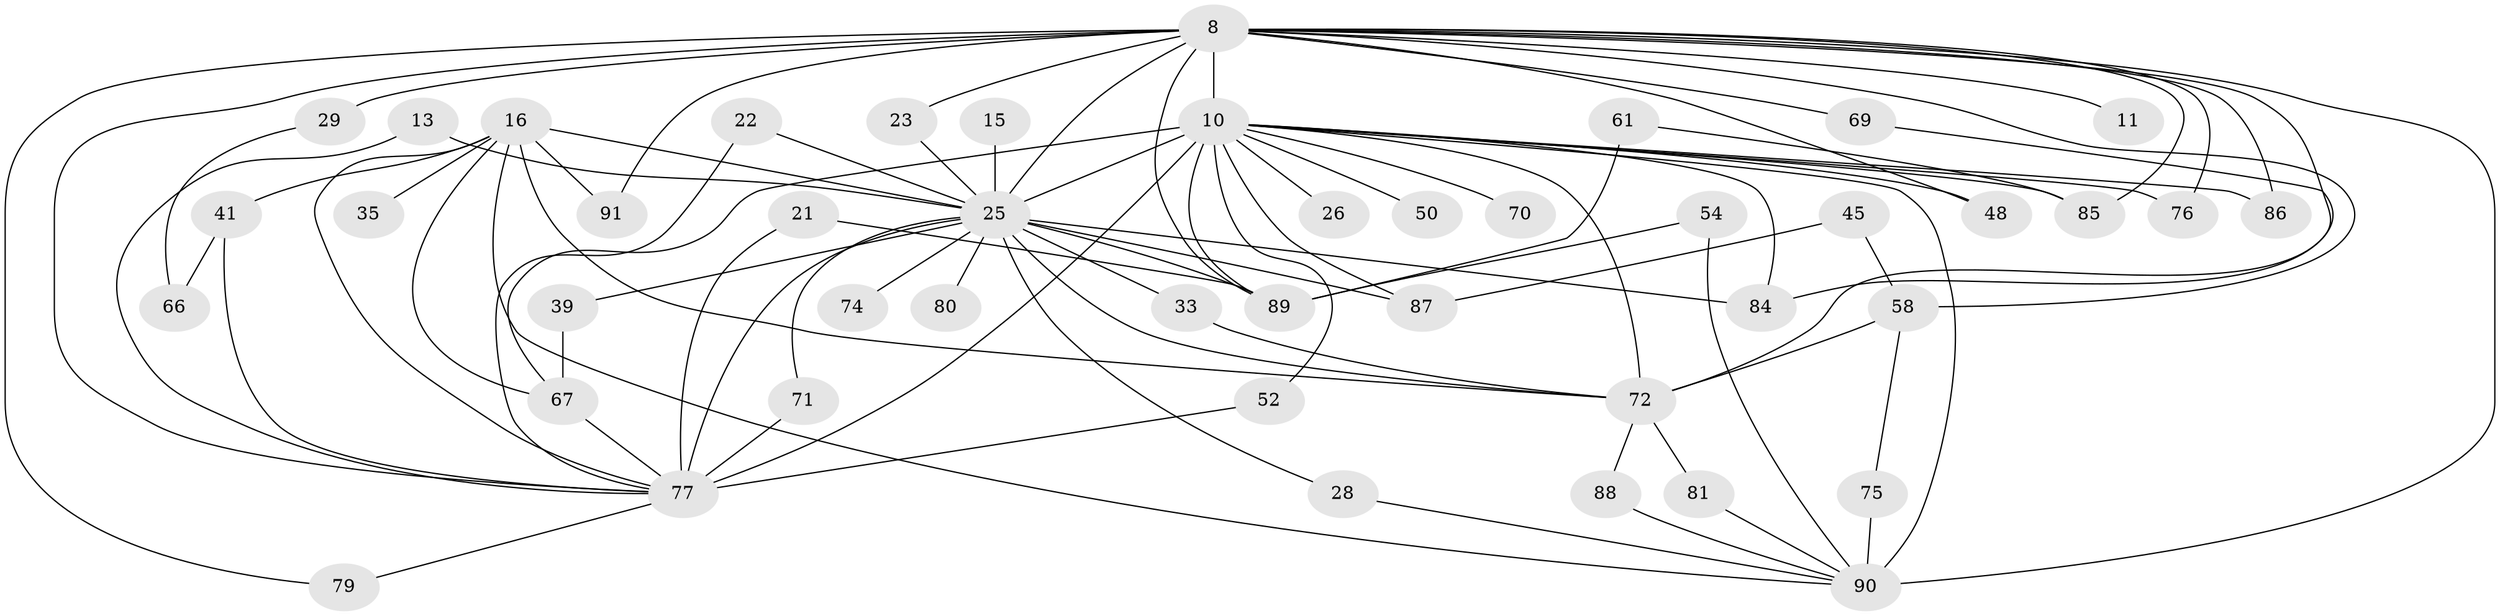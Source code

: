 // original degree distribution, {19: 0.02197802197802198, 13: 0.01098901098901099, 23: 0.01098901098901099, 17: 0.01098901098901099, 24: 0.01098901098901099, 14: 0.01098901098901099, 20: 0.01098901098901099, 18: 0.01098901098901099, 15: 0.01098901098901099, 2: 0.4945054945054945, 5: 0.02197802197802198, 6: 0.02197802197802198, 7: 0.01098901098901099, 4: 0.0989010989010989, 9: 0.01098901098901099, 3: 0.21978021978021978, 8: 0.01098901098901099}
// Generated by graph-tools (version 1.1) at 2025/46/03/09/25 04:46:16]
// undirected, 45 vertices, 84 edges
graph export_dot {
graph [start="1"]
  node [color=gray90,style=filled];
  8 [super="+4"];
  10 [super="+7+9"];
  11;
  13;
  15;
  16 [super="+14"];
  21;
  22;
  23;
  25 [super="+6"];
  26;
  28;
  29;
  33;
  35;
  39;
  41 [super="+37"];
  45;
  48;
  50;
  52;
  54;
  58 [super="+19+18"];
  61;
  66;
  67 [super="+43+56+62"];
  69;
  70;
  71;
  72 [super="+51+64"];
  74;
  75;
  76;
  77 [super="+46+5"];
  79;
  80;
  81;
  84 [super="+73+82"];
  85 [super="+38+68"];
  86 [super="+59+53"];
  87 [super="+49"];
  88 [super="+44"];
  89 [super="+34+83+65"];
  90 [super="+78"];
  91;
  8 -- 10 [weight=8];
  8 -- 11 [weight=2];
  8 -- 23;
  8 -- 29 [weight=2];
  8 -- 79;
  8 -- 91;
  8 -- 69;
  8 -- 76;
  8 -- 77 [weight=5];
  8 -- 48;
  8 -- 89 [weight=2];
  8 -- 86;
  8 -- 84 [weight=2];
  8 -- 58 [weight=3];
  8 -- 85;
  8 -- 90 [weight=3];
  8 -- 25 [weight=4];
  10 -- 26 [weight=2];
  10 -- 50 [weight=2];
  10 -- 76;
  10 -- 48;
  10 -- 87 [weight=3];
  10 -- 89 [weight=2];
  10 -- 77 [weight=9];
  10 -- 70;
  10 -- 25 [weight=9];
  10 -- 90 [weight=2];
  10 -- 52;
  10 -- 67;
  10 -- 86 [weight=3];
  10 -- 84;
  10 -- 85 [weight=3];
  10 -- 72 [weight=3];
  13 -- 77;
  13 -- 25;
  15 -- 25 [weight=2];
  16 -- 35 [weight=2];
  16 -- 91;
  16 -- 41;
  16 -- 77;
  16 -- 67;
  16 -- 90;
  16 -- 25 [weight=2];
  16 -- 72 [weight=2];
  21 -- 89;
  21 -- 77 [weight=2];
  22 -- 77;
  22 -- 25;
  23 -- 25;
  25 -- 71;
  25 -- 72;
  25 -- 74;
  25 -- 77 [weight=4];
  25 -- 80;
  25 -- 84 [weight=3];
  25 -- 87;
  25 -- 89 [weight=3];
  25 -- 28;
  25 -- 33;
  25 -- 39 [weight=2];
  28 -- 90;
  29 -- 66;
  33 -- 72;
  39 -- 67 [weight=2];
  41 -- 66;
  41 -- 77 [weight=2];
  45 -- 87;
  45 -- 58;
  52 -- 77;
  54 -- 89;
  54 -- 90;
  58 -- 75;
  58 -- 72 [weight=2];
  61 -- 89;
  61 -- 85;
  67 -- 77;
  69 -- 72;
  71 -- 77;
  72 -- 88;
  72 -- 81;
  75 -- 90;
  77 -- 79;
  81 -- 90;
  88 -- 90 [weight=2];
}

